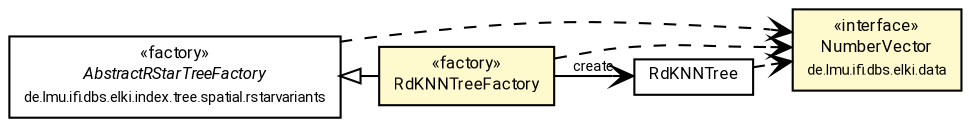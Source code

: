 #!/usr/local/bin/dot
#
# Class diagram 
# Generated by UMLGraph version R5_7_2-60-g0e99a6 (http://www.spinellis.gr/umlgraph/)
#

digraph G {
	graph [fontnames="svg"]
	edge [fontname="Roboto",fontsize=7,labelfontname="Roboto",labelfontsize=7,color="black"];
	node [fontname="Roboto",fontcolor="black",fontsize=8,shape=plaintext,margin=0,width=0,height=0];
	nodesep=0.15;
	ranksep=0.25;
	rankdir=LR;
	// de.lmu.ifi.dbs.elki.data.NumberVector
	c8831384 [label=<<table title="de.lmu.ifi.dbs.elki.data.NumberVector" border="0" cellborder="1" cellspacing="0" cellpadding="2" bgcolor="LemonChiffon" href="../../../../../data/NumberVector.html" target="_parent">
		<tr><td><table border="0" cellspacing="0" cellpadding="1">
		<tr><td align="center" balign="center"> &#171;interface&#187; </td></tr>
		<tr><td align="center" balign="center"> <font face="Roboto">NumberVector</font> </td></tr>
		<tr><td align="center" balign="center"> <font face="Roboto" point-size="7.0">de.lmu.ifi.dbs.elki.data</font> </td></tr>
		</table></td></tr>
		</table>>, URL="../../../../../data/NumberVector.html"];
	// de.lmu.ifi.dbs.elki.index.tree.spatial.rstarvariants.AbstractRStarTreeFactory<O extends de.lmu.ifi.dbs.elki.data.NumberVector, N extends de.lmu.ifi.dbs.elki.index.tree.spatial.rstarvariants.AbstractRStarTreeNode<N, E>, E extends de.lmu.ifi.dbs.elki.index.tree.spatial.SpatialEntry, S extends de.lmu.ifi.dbs.elki.index.tree.spatial.rstarvariants.RTreeSettings>
	c8832740 [label=<<table title="de.lmu.ifi.dbs.elki.index.tree.spatial.rstarvariants.AbstractRStarTreeFactory" border="0" cellborder="1" cellspacing="0" cellpadding="2" href="../AbstractRStarTreeFactory.html" target="_parent">
		<tr><td><table border="0" cellspacing="0" cellpadding="1">
		<tr><td align="center" balign="center"> &#171;factory&#187; </td></tr>
		<tr><td align="center" balign="center"> <font face="Roboto"><i>AbstractRStarTreeFactory</i></font> </td></tr>
		<tr><td align="center" balign="center"> <font face="Roboto" point-size="7.0">de.lmu.ifi.dbs.elki.index.tree.spatial.rstarvariants</font> </td></tr>
		</table></td></tr>
		</table>>, URL="../AbstractRStarTreeFactory.html"];
	// de.lmu.ifi.dbs.elki.index.tree.spatial.rstarvariants.rdknn.RdKNNTreeFactory<O extends de.lmu.ifi.dbs.elki.data.NumberVector>
	c8832751 [label=<<table title="de.lmu.ifi.dbs.elki.index.tree.spatial.rstarvariants.rdknn.RdKNNTreeFactory" border="0" cellborder="1" cellspacing="0" cellpadding="2" bgcolor="lemonChiffon" href="RdKNNTreeFactory.html" target="_parent">
		<tr><td><table border="0" cellspacing="0" cellpadding="1">
		<tr><td align="center" balign="center"> &#171;factory&#187; </td></tr>
		<tr><td align="center" balign="center"> <font face="Roboto">RdKNNTreeFactory</font> </td></tr>
		</table></td></tr>
		</table>>, URL="RdKNNTreeFactory.html"];
	// de.lmu.ifi.dbs.elki.index.tree.spatial.rstarvariants.rdknn.RdKNNTree<O extends de.lmu.ifi.dbs.elki.data.NumberVector>
	c8832754 [label=<<table title="de.lmu.ifi.dbs.elki.index.tree.spatial.rstarvariants.rdknn.RdKNNTree" border="0" cellborder="1" cellspacing="0" cellpadding="2" href="RdKNNTree.html" target="_parent">
		<tr><td><table border="0" cellspacing="0" cellpadding="1">
		<tr><td align="center" balign="center"> <font face="Roboto">RdKNNTree</font> </td></tr>
		</table></td></tr>
		</table>>, URL="RdKNNTree.html"];
	// de.lmu.ifi.dbs.elki.index.tree.spatial.rstarvariants.rdknn.RdKNNTreeFactory<O extends de.lmu.ifi.dbs.elki.data.NumberVector> extends de.lmu.ifi.dbs.elki.index.tree.spatial.rstarvariants.AbstractRStarTreeFactory<O extends de.lmu.ifi.dbs.elki.data.NumberVector, N extends de.lmu.ifi.dbs.elki.index.tree.spatial.rstarvariants.AbstractRStarTreeNode<N, E>, E extends de.lmu.ifi.dbs.elki.index.tree.spatial.SpatialEntry, S extends de.lmu.ifi.dbs.elki.index.tree.spatial.rstarvariants.RTreeSettings>
	c8832740 -> c8832751 [arrowtail=empty,dir=back,weight=10];
	// de.lmu.ifi.dbs.elki.index.tree.spatial.rstarvariants.rdknn.RdKNNTreeFactory<O extends de.lmu.ifi.dbs.elki.data.NumberVector> navassoc de.lmu.ifi.dbs.elki.index.tree.spatial.rstarvariants.rdknn.RdKNNTree<O extends de.lmu.ifi.dbs.elki.data.NumberVector>
	c8832751 -> c8832754 [arrowhead=open,weight=1,label="create"];
	// de.lmu.ifi.dbs.elki.index.tree.spatial.rstarvariants.AbstractRStarTreeFactory<O extends de.lmu.ifi.dbs.elki.data.NumberVector, N extends de.lmu.ifi.dbs.elki.index.tree.spatial.rstarvariants.AbstractRStarTreeNode<N, E>, E extends de.lmu.ifi.dbs.elki.index.tree.spatial.SpatialEntry, S extends de.lmu.ifi.dbs.elki.index.tree.spatial.rstarvariants.RTreeSettings> depend de.lmu.ifi.dbs.elki.data.NumberVector
	c8832740 -> c8831384 [arrowhead=open,style=dashed,weight=0];
	// de.lmu.ifi.dbs.elki.index.tree.spatial.rstarvariants.rdknn.RdKNNTreeFactory<O extends de.lmu.ifi.dbs.elki.data.NumberVector> depend de.lmu.ifi.dbs.elki.data.NumberVector
	c8832751 -> c8831384 [arrowhead=open,style=dashed,weight=0];
	// de.lmu.ifi.dbs.elki.index.tree.spatial.rstarvariants.rdknn.RdKNNTree<O extends de.lmu.ifi.dbs.elki.data.NumberVector> depend de.lmu.ifi.dbs.elki.data.NumberVector
	c8832754 -> c8831384 [arrowhead=open,style=dashed,weight=0];
}

